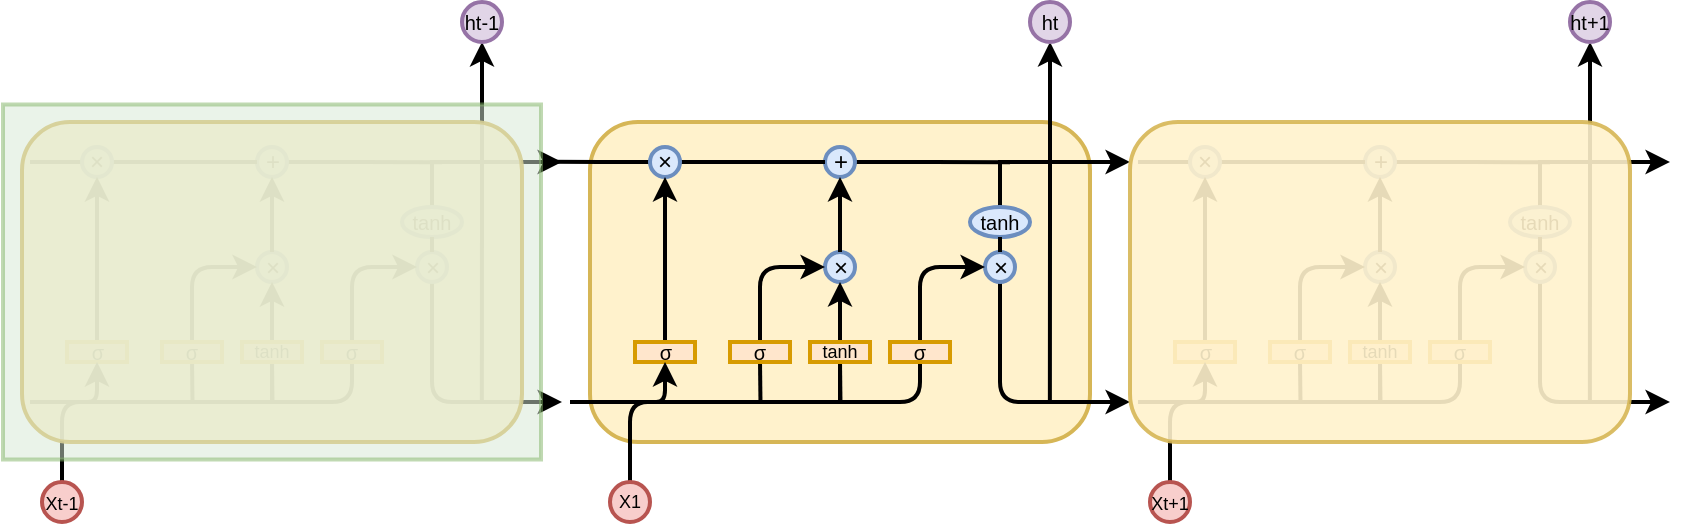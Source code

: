 <mxfile version="23.1.5" type="github">
  <diagram name="第 1 页" id="0RrbG-zLoAFsq46aj-qX">
    <mxGraphModel dx="788" dy="578" grid="1" gridSize="10" guides="1" tooltips="1" connect="1" arrows="1" fold="1" page="1" pageScale="1" pageWidth="1169" pageHeight="826" math="0" shadow="0">
      <root>
        <mxCell id="0" />
        <mxCell id="1" parent="0" />
        <mxCell id="LjYqNugDr9bcPcMIpJbj-66" value="" style="group;fontSize=7;strokeWidth=2;" vertex="1" connectable="0" parent="1">
          <mxGeometry x="490" y="230" width="250" height="260" as="geometry" />
        </mxCell>
        <mxCell id="LjYqNugDr9bcPcMIpJbj-67" value="" style="rounded=1;whiteSpace=wrap;html=1;fillColor=#fff2cc;strokeColor=#d6b656;strokeWidth=2;" vertex="1" parent="LjYqNugDr9bcPcMIpJbj-66">
          <mxGeometry y="60" width="250" height="160" as="geometry" />
        </mxCell>
        <mxCell id="LjYqNugDr9bcPcMIpJbj-68" value="×" style="ellipse;whiteSpace=wrap;html=1;aspect=fixed;fillColor=#dae8fc;strokeColor=#6c8ebf;strokeWidth=2;" vertex="1" parent="LjYqNugDr9bcPcMIpJbj-66">
          <mxGeometry x="117.5" y="125" width="15" height="15" as="geometry" />
        </mxCell>
        <mxCell id="LjYqNugDr9bcPcMIpJbj-69" style="edgeStyle=orthogonalEdgeStyle;rounded=0;orthogonalLoop=1;jettySize=auto;html=1;exitX=1;exitY=0.5;exitDx=0;exitDy=0;endArrow=none;endFill=0;strokeWidth=2;" edge="1" parent="LjYqNugDr9bcPcMIpJbj-66" source="LjYqNugDr9bcPcMIpJbj-70">
          <mxGeometry relative="1" as="geometry">
            <mxPoint x="210" y="80.176" as="targetPoint" />
          </mxGeometry>
        </mxCell>
        <mxCell id="LjYqNugDr9bcPcMIpJbj-70" value="+" style="ellipse;whiteSpace=wrap;html=1;aspect=fixed;fillColor=#dae8fc;strokeColor=#6c8ebf;strokeWidth=2;" vertex="1" parent="LjYqNugDr9bcPcMIpJbj-66">
          <mxGeometry x="117.5" y="72.5" width="15" height="15" as="geometry" />
        </mxCell>
        <mxCell id="LjYqNugDr9bcPcMIpJbj-71" style="edgeStyle=orthogonalEdgeStyle;rounded=0;orthogonalLoop=1;jettySize=auto;html=1;exitX=0.5;exitY=0;exitDx=0;exitDy=0;entryX=0.5;entryY=1;entryDx=0;entryDy=0;strokeWidth=2;" edge="1" parent="LjYqNugDr9bcPcMIpJbj-66" source="LjYqNugDr9bcPcMIpJbj-68" target="LjYqNugDr9bcPcMIpJbj-70">
          <mxGeometry relative="1" as="geometry" />
        </mxCell>
        <mxCell id="LjYqNugDr9bcPcMIpJbj-72" style="edgeStyle=orthogonalEdgeStyle;rounded=0;orthogonalLoop=1;jettySize=auto;html=1;exitX=1;exitY=0.5;exitDx=0;exitDy=0;entryX=0;entryY=0.5;entryDx=0;entryDy=0;endArrow=none;endFill=0;strokeWidth=2;" edge="1" parent="LjYqNugDr9bcPcMIpJbj-66" source="LjYqNugDr9bcPcMIpJbj-73" target="LjYqNugDr9bcPcMIpJbj-70">
          <mxGeometry relative="1" as="geometry" />
        </mxCell>
        <mxCell id="LjYqNugDr9bcPcMIpJbj-96" style="edgeStyle=orthogonalEdgeStyle;rounded=0;orthogonalLoop=1;jettySize=auto;html=1;exitX=0;exitY=0.5;exitDx=0;exitDy=0;endArrow=none;endFill=0;strokeWidth=2;" edge="1" parent="LjYqNugDr9bcPcMIpJbj-66" source="LjYqNugDr9bcPcMIpJbj-73">
          <mxGeometry relative="1" as="geometry">
            <mxPoint x="-20" y="79.818" as="targetPoint" />
          </mxGeometry>
        </mxCell>
        <mxCell id="LjYqNugDr9bcPcMIpJbj-73" value="×" style="ellipse;whiteSpace=wrap;html=1;aspect=fixed;fillColor=#dae8fc;strokeColor=#6c8ebf;strokeWidth=2;" vertex="1" parent="LjYqNugDr9bcPcMIpJbj-66">
          <mxGeometry x="30" y="72.5" width="15" height="15" as="geometry" />
        </mxCell>
        <mxCell id="LjYqNugDr9bcPcMIpJbj-74" style="edgeStyle=orthogonalEdgeStyle;rounded=1;orthogonalLoop=1;jettySize=auto;html=1;exitX=0.5;exitY=1;exitDx=0;exitDy=0;curved=0;strokeWidth=2;" edge="1" parent="LjYqNugDr9bcPcMIpJbj-66" source="LjYqNugDr9bcPcMIpJbj-75">
          <mxGeometry relative="1" as="geometry">
            <mxPoint x="270" y="200" as="targetPoint" />
            <Array as="points">
              <mxPoint x="205" y="200" />
            </Array>
          </mxGeometry>
        </mxCell>
        <mxCell id="LjYqNugDr9bcPcMIpJbj-75" value="×" style="ellipse;whiteSpace=wrap;html=1;aspect=fixed;fillColor=#dae8fc;strokeColor=#6c8ebf;strokeWidth=2;" vertex="1" parent="LjYqNugDr9bcPcMIpJbj-66">
          <mxGeometry x="197.5" y="125" width="15" height="15" as="geometry" />
        </mxCell>
        <mxCell id="LjYqNugDr9bcPcMIpJbj-76" style="edgeStyle=orthogonalEdgeStyle;rounded=0;orthogonalLoop=1;jettySize=auto;html=1;exitX=0.5;exitY=0;exitDx=0;exitDy=0;strokeWidth=2;" edge="1" parent="LjYqNugDr9bcPcMIpJbj-66" source="LjYqNugDr9bcPcMIpJbj-77">
          <mxGeometry relative="1" as="geometry">
            <mxPoint x="270" y="80" as="targetPoint" />
            <Array as="points">
              <mxPoint x="205" y="80" />
            </Array>
          </mxGeometry>
        </mxCell>
        <mxCell id="LjYqNugDr9bcPcMIpJbj-77" value="tanh" style="ellipse;whiteSpace=wrap;html=1;fontSize=10;fillColor=#dae8fc;strokeColor=#6c8ebf;strokeWidth=2;" vertex="1" parent="LjYqNugDr9bcPcMIpJbj-66">
          <mxGeometry x="190" y="102.5" width="30" height="15" as="geometry" />
        </mxCell>
        <mxCell id="LjYqNugDr9bcPcMIpJbj-78" style="edgeStyle=orthogonalEdgeStyle;rounded=0;orthogonalLoop=1;jettySize=auto;html=1;exitX=0.5;exitY=0;exitDx=0;exitDy=0;entryX=0.5;entryY=1;entryDx=0;entryDy=0;endArrow=none;endFill=0;strokeWidth=2;" edge="1" parent="LjYqNugDr9bcPcMIpJbj-66" source="LjYqNugDr9bcPcMIpJbj-75" target="LjYqNugDr9bcPcMIpJbj-77">
          <mxGeometry relative="1" as="geometry" />
        </mxCell>
        <mxCell id="LjYqNugDr9bcPcMIpJbj-79" style="edgeStyle=orthogonalEdgeStyle;rounded=0;orthogonalLoop=1;jettySize=auto;html=1;exitX=0.5;exitY=0;exitDx=0;exitDy=0;entryX=0.5;entryY=1;entryDx=0;entryDy=0;strokeWidth=2;" edge="1" parent="LjYqNugDr9bcPcMIpJbj-66" source="LjYqNugDr9bcPcMIpJbj-80" target="LjYqNugDr9bcPcMIpJbj-73">
          <mxGeometry relative="1" as="geometry" />
        </mxCell>
        <mxCell id="LjYqNugDr9bcPcMIpJbj-80" value="σ" style="rounded=0;whiteSpace=wrap;html=1;fontSize=10;fillColor=#ffe6cc;strokeColor=#d79b00;strokeWidth=2;" vertex="1" parent="LjYqNugDr9bcPcMIpJbj-66">
          <mxGeometry x="22.5" y="170" width="30" height="10" as="geometry" />
        </mxCell>
        <mxCell id="LjYqNugDr9bcPcMIpJbj-81" style="edgeStyle=orthogonalEdgeStyle;rounded=0;orthogonalLoop=1;jettySize=auto;html=1;exitX=0.5;exitY=0;exitDx=0;exitDy=0;entryX=0.5;entryY=1;entryDx=0;entryDy=0;strokeWidth=2;" edge="1" parent="LjYqNugDr9bcPcMIpJbj-66" source="LjYqNugDr9bcPcMIpJbj-84" target="LjYqNugDr9bcPcMIpJbj-68">
          <mxGeometry relative="1" as="geometry" />
        </mxCell>
        <mxCell id="LjYqNugDr9bcPcMIpJbj-82" style="edgeStyle=orthogonalEdgeStyle;rounded=0;orthogonalLoop=1;jettySize=auto;html=1;exitX=0.5;exitY=1;exitDx=0;exitDy=0;endArrow=none;endFill=0;strokeWidth=2;" edge="1" parent="LjYqNugDr9bcPcMIpJbj-66" source="LjYqNugDr9bcPcMIpJbj-84">
          <mxGeometry relative="1" as="geometry">
            <mxPoint x="125.235" y="200" as="targetPoint" />
          </mxGeometry>
        </mxCell>
        <mxCell id="LjYqNugDr9bcPcMIpJbj-83" style="edgeStyle=orthogonalEdgeStyle;rounded=0;orthogonalLoop=1;jettySize=auto;html=1;exitX=0.5;exitY=1;exitDx=0;exitDy=0;endArrow=none;endFill=0;strokeWidth=2;" edge="1" parent="LjYqNugDr9bcPcMIpJbj-66" source="LjYqNugDr9bcPcMIpJbj-84">
          <mxGeometry relative="1" as="geometry">
            <mxPoint x="-10" y="200" as="targetPoint" />
            <Array as="points">
              <mxPoint x="125" y="200" />
            </Array>
          </mxGeometry>
        </mxCell>
        <mxCell id="LjYqNugDr9bcPcMIpJbj-84" value="tanh" style="rounded=0;whiteSpace=wrap;html=1;fontSize=9;fillColor=#ffe6cc;strokeColor=#d79b00;strokeWidth=2;" vertex="1" parent="LjYqNugDr9bcPcMIpJbj-66">
          <mxGeometry x="110" y="170" width="30" height="10" as="geometry" />
        </mxCell>
        <mxCell id="LjYqNugDr9bcPcMIpJbj-85" style="edgeStyle=orthogonalEdgeStyle;rounded=1;orthogonalLoop=1;jettySize=auto;html=1;exitX=0.5;exitY=0;exitDx=0;exitDy=0;entryX=0;entryY=0.5;entryDx=0;entryDy=0;curved=0;strokeWidth=2;" edge="1" parent="LjYqNugDr9bcPcMIpJbj-66" source="LjYqNugDr9bcPcMIpJbj-87" target="LjYqNugDr9bcPcMIpJbj-68">
          <mxGeometry relative="1" as="geometry" />
        </mxCell>
        <mxCell id="LjYqNugDr9bcPcMIpJbj-86" style="edgeStyle=orthogonalEdgeStyle;rounded=0;orthogonalLoop=1;jettySize=auto;html=1;exitX=0.5;exitY=1;exitDx=0;exitDy=0;endArrow=none;endFill=0;strokeWidth=2;" edge="1" parent="LjYqNugDr9bcPcMIpJbj-66" source="LjYqNugDr9bcPcMIpJbj-87">
          <mxGeometry relative="1" as="geometry">
            <mxPoint x="85.235" y="200" as="targetPoint" />
          </mxGeometry>
        </mxCell>
        <mxCell id="LjYqNugDr9bcPcMIpJbj-87" value="σ" style="rounded=0;whiteSpace=wrap;html=1;fontSize=10;fillColor=#ffe6cc;strokeColor=#d79b00;strokeWidth=2;" vertex="1" parent="LjYqNugDr9bcPcMIpJbj-66">
          <mxGeometry x="70" y="170" width="30" height="10" as="geometry" />
        </mxCell>
        <mxCell id="LjYqNugDr9bcPcMIpJbj-88" style="edgeStyle=orthogonalEdgeStyle;rounded=1;orthogonalLoop=1;jettySize=auto;html=1;exitX=0.5;exitY=0;exitDx=0;exitDy=0;entryX=0;entryY=0.5;entryDx=0;entryDy=0;curved=0;strokeWidth=2;" edge="1" parent="LjYqNugDr9bcPcMIpJbj-66" source="LjYqNugDr9bcPcMIpJbj-90" target="LjYqNugDr9bcPcMIpJbj-75">
          <mxGeometry relative="1" as="geometry" />
        </mxCell>
        <mxCell id="LjYqNugDr9bcPcMIpJbj-89" style="edgeStyle=orthogonalEdgeStyle;rounded=1;orthogonalLoop=1;jettySize=auto;html=1;exitX=0.5;exitY=1;exitDx=0;exitDy=0;curved=0;endArrow=none;endFill=0;strokeWidth=2;" edge="1" parent="LjYqNugDr9bcPcMIpJbj-66" source="LjYqNugDr9bcPcMIpJbj-90">
          <mxGeometry relative="1" as="geometry">
            <mxPoint x="90" y="200" as="targetPoint" />
            <Array as="points">
              <mxPoint x="165" y="200" />
            </Array>
          </mxGeometry>
        </mxCell>
        <mxCell id="LjYqNugDr9bcPcMIpJbj-90" value="σ" style="rounded=0;whiteSpace=wrap;html=1;fontSize=10;fillColor=#ffe6cc;strokeColor=#d79b00;strokeWidth=2;" vertex="1" parent="LjYqNugDr9bcPcMIpJbj-66">
          <mxGeometry x="150" y="170" width="30" height="10" as="geometry" />
        </mxCell>
        <mxCell id="LjYqNugDr9bcPcMIpJbj-91" style="edgeStyle=orthogonalEdgeStyle;rounded=1;orthogonalLoop=1;jettySize=auto;html=1;exitX=0.5;exitY=0;exitDx=0;exitDy=0;entryX=0.5;entryY=1;entryDx=0;entryDy=0;curved=0;strokeWidth=2;" edge="1" parent="LjYqNugDr9bcPcMIpJbj-66" source="LjYqNugDr9bcPcMIpJbj-92" target="LjYqNugDr9bcPcMIpJbj-80">
          <mxGeometry relative="1" as="geometry">
            <Array as="points">
              <mxPoint x="20" y="200" />
              <mxPoint x="38" y="200" />
            </Array>
          </mxGeometry>
        </mxCell>
        <mxCell id="LjYqNugDr9bcPcMIpJbj-92" value="X1" style="ellipse;whiteSpace=wrap;html=1;aspect=fixed;fontSize=9;fillColor=#f8cecc;strokeColor=#b85450;strokeWidth=2;" vertex="1" parent="LjYqNugDr9bcPcMIpJbj-66">
          <mxGeometry x="10" y="240" width="20" height="20" as="geometry" />
        </mxCell>
        <mxCell id="LjYqNugDr9bcPcMIpJbj-93" style="edgeStyle=orthogonalEdgeStyle;rounded=0;orthogonalLoop=1;jettySize=auto;html=1;exitX=0.5;exitY=1;exitDx=0;exitDy=0;endArrow=none;endFill=0;startArrow=classic;startFill=1;strokeWidth=2;" edge="1" parent="LjYqNugDr9bcPcMIpJbj-66" source="LjYqNugDr9bcPcMIpJbj-94">
          <mxGeometry relative="1" as="geometry">
            <mxPoint x="229.941" y="200" as="targetPoint" />
          </mxGeometry>
        </mxCell>
        <mxCell id="LjYqNugDr9bcPcMIpJbj-94" value="ht" style="ellipse;whiteSpace=wrap;html=1;aspect=fixed;fontSize=10;fillColor=#e1d5e7;strokeColor=#9673a6;strokeWidth=2;" vertex="1" parent="LjYqNugDr9bcPcMIpJbj-66">
          <mxGeometry x="220" width="20" height="20" as="geometry" />
        </mxCell>
        <mxCell id="LjYqNugDr9bcPcMIpJbj-65" value="" style="group;strokeWidth=2;" vertex="1" connectable="0" parent="1">
          <mxGeometry x="206" y="230" width="265" height="260" as="geometry" />
        </mxCell>
        <mxCell id="LjYqNugDr9bcPcMIpJbj-8" value="×" style="ellipse;whiteSpace=wrap;html=1;aspect=fixed;fillColor=#dae8fc;strokeColor=#6c8ebf;strokeWidth=2;" vertex="1" parent="LjYqNugDr9bcPcMIpJbj-65">
          <mxGeometry x="117.5" y="125" width="15" height="15" as="geometry" />
        </mxCell>
        <mxCell id="LjYqNugDr9bcPcMIpJbj-44" style="edgeStyle=orthogonalEdgeStyle;rounded=0;orthogonalLoop=1;jettySize=auto;html=1;exitX=1;exitY=0.5;exitDx=0;exitDy=0;endArrow=none;endFill=0;strokeWidth=2;" edge="1" parent="LjYqNugDr9bcPcMIpJbj-65" source="LjYqNugDr9bcPcMIpJbj-9">
          <mxGeometry relative="1" as="geometry">
            <mxPoint x="210" y="80.176" as="targetPoint" />
          </mxGeometry>
        </mxCell>
        <mxCell id="LjYqNugDr9bcPcMIpJbj-9" value="+" style="ellipse;whiteSpace=wrap;html=1;aspect=fixed;fillColor=#dae8fc;strokeColor=#6c8ebf;strokeWidth=2;" vertex="1" parent="LjYqNugDr9bcPcMIpJbj-65">
          <mxGeometry x="117.5" y="72.5" width="15" height="15" as="geometry" />
        </mxCell>
        <mxCell id="LjYqNugDr9bcPcMIpJbj-33" style="edgeStyle=orthogonalEdgeStyle;rounded=0;orthogonalLoop=1;jettySize=auto;html=1;exitX=0.5;exitY=0;exitDx=0;exitDy=0;entryX=0.5;entryY=1;entryDx=0;entryDy=0;strokeWidth=2;" edge="1" parent="LjYqNugDr9bcPcMIpJbj-65" source="LjYqNugDr9bcPcMIpJbj-8" target="LjYqNugDr9bcPcMIpJbj-9">
          <mxGeometry relative="1" as="geometry" />
        </mxCell>
        <mxCell id="LjYqNugDr9bcPcMIpJbj-28" style="edgeStyle=orthogonalEdgeStyle;rounded=0;orthogonalLoop=1;jettySize=auto;html=1;exitX=1;exitY=0.5;exitDx=0;exitDy=0;entryX=0;entryY=0.5;entryDx=0;entryDy=0;endArrow=none;endFill=0;strokeWidth=2;" edge="1" parent="LjYqNugDr9bcPcMIpJbj-65" source="LjYqNugDr9bcPcMIpJbj-10" target="LjYqNugDr9bcPcMIpJbj-9">
          <mxGeometry relative="1" as="geometry" />
        </mxCell>
        <mxCell id="LjYqNugDr9bcPcMIpJbj-97" style="edgeStyle=orthogonalEdgeStyle;rounded=0;orthogonalLoop=1;jettySize=auto;html=1;exitX=0;exitY=0.5;exitDx=0;exitDy=0;endArrow=none;endFill=0;strokeWidth=2;" edge="1" parent="LjYqNugDr9bcPcMIpJbj-65" source="LjYqNugDr9bcPcMIpJbj-10">
          <mxGeometry relative="1" as="geometry">
            <mxPoint x="4" y="80" as="targetPoint" />
          </mxGeometry>
        </mxCell>
        <mxCell id="LjYqNugDr9bcPcMIpJbj-10" value="×" style="ellipse;whiteSpace=wrap;html=1;aspect=fixed;fillColor=#dae8fc;strokeColor=#6c8ebf;strokeWidth=2;" vertex="1" parent="LjYqNugDr9bcPcMIpJbj-65">
          <mxGeometry x="30" y="72.5" width="15" height="15" as="geometry" />
        </mxCell>
        <mxCell id="LjYqNugDr9bcPcMIpJbj-60" style="edgeStyle=orthogonalEdgeStyle;rounded=1;orthogonalLoop=1;jettySize=auto;html=1;exitX=0.5;exitY=1;exitDx=0;exitDy=0;curved=0;strokeWidth=2;" edge="1" parent="LjYqNugDr9bcPcMIpJbj-65" source="LjYqNugDr9bcPcMIpJbj-12">
          <mxGeometry relative="1" as="geometry">
            <mxPoint x="270" y="200" as="targetPoint" />
            <Array as="points">
              <mxPoint x="205" y="200" />
            </Array>
          </mxGeometry>
        </mxCell>
        <mxCell id="LjYqNugDr9bcPcMIpJbj-12" value="×" style="ellipse;whiteSpace=wrap;html=1;aspect=fixed;fillColor=#dae8fc;strokeColor=#6c8ebf;strokeWidth=2;" vertex="1" parent="LjYqNugDr9bcPcMIpJbj-65">
          <mxGeometry x="197.5" y="125" width="15" height="15" as="geometry" />
        </mxCell>
        <mxCell id="LjYqNugDr9bcPcMIpJbj-43" style="edgeStyle=orthogonalEdgeStyle;rounded=0;orthogonalLoop=1;jettySize=auto;html=1;exitX=0.5;exitY=0;exitDx=0;exitDy=0;strokeWidth=2;" edge="1" parent="LjYqNugDr9bcPcMIpJbj-65" source="LjYqNugDr9bcPcMIpJbj-15">
          <mxGeometry relative="1" as="geometry">
            <mxPoint x="270" y="80" as="targetPoint" />
            <Array as="points">
              <mxPoint x="205" y="80" />
            </Array>
          </mxGeometry>
        </mxCell>
        <mxCell id="LjYqNugDr9bcPcMIpJbj-15" value="tanh" style="ellipse;whiteSpace=wrap;html=1;fontSize=10;fillColor=#dae8fc;strokeColor=#6c8ebf;strokeWidth=2;" vertex="1" parent="LjYqNugDr9bcPcMIpJbj-65">
          <mxGeometry x="190" y="102.5" width="30" height="15" as="geometry" />
        </mxCell>
        <mxCell id="LjYqNugDr9bcPcMIpJbj-45" style="edgeStyle=orthogonalEdgeStyle;rounded=0;orthogonalLoop=1;jettySize=auto;html=1;exitX=0.5;exitY=0;exitDx=0;exitDy=0;entryX=0.5;entryY=1;entryDx=0;entryDy=0;endArrow=none;endFill=0;strokeWidth=2;" edge="1" parent="LjYqNugDr9bcPcMIpJbj-65" source="LjYqNugDr9bcPcMIpJbj-12" target="LjYqNugDr9bcPcMIpJbj-15">
          <mxGeometry relative="1" as="geometry" />
        </mxCell>
        <mxCell id="LjYqNugDr9bcPcMIpJbj-31" style="edgeStyle=orthogonalEdgeStyle;rounded=0;orthogonalLoop=1;jettySize=auto;html=1;exitX=0.5;exitY=0;exitDx=0;exitDy=0;entryX=0.5;entryY=1;entryDx=0;entryDy=0;strokeWidth=2;" edge="1" parent="LjYqNugDr9bcPcMIpJbj-65" source="LjYqNugDr9bcPcMIpJbj-17" target="LjYqNugDr9bcPcMIpJbj-10">
          <mxGeometry relative="1" as="geometry" />
        </mxCell>
        <mxCell id="LjYqNugDr9bcPcMIpJbj-17" value="σ" style="rounded=0;whiteSpace=wrap;html=1;fontSize=10;fillColor=#ffe6cc;strokeColor=#d79b00;strokeWidth=2;" vertex="1" parent="LjYqNugDr9bcPcMIpJbj-65">
          <mxGeometry x="22.5" y="170" width="30" height="10" as="geometry" />
        </mxCell>
        <mxCell id="LjYqNugDr9bcPcMIpJbj-34" style="edgeStyle=orthogonalEdgeStyle;rounded=0;orthogonalLoop=1;jettySize=auto;html=1;exitX=0.5;exitY=0;exitDx=0;exitDy=0;entryX=0.5;entryY=1;entryDx=0;entryDy=0;strokeWidth=2;" edge="1" parent="LjYqNugDr9bcPcMIpJbj-65" source="LjYqNugDr9bcPcMIpJbj-18" target="LjYqNugDr9bcPcMIpJbj-8">
          <mxGeometry relative="1" as="geometry" />
        </mxCell>
        <mxCell id="LjYqNugDr9bcPcMIpJbj-56" style="edgeStyle=orthogonalEdgeStyle;rounded=0;orthogonalLoop=1;jettySize=auto;html=1;exitX=0.5;exitY=1;exitDx=0;exitDy=0;endArrow=none;endFill=0;strokeWidth=2;" edge="1" parent="LjYqNugDr9bcPcMIpJbj-65" source="LjYqNugDr9bcPcMIpJbj-18">
          <mxGeometry relative="1" as="geometry">
            <mxPoint x="125.235" y="200" as="targetPoint" />
          </mxGeometry>
        </mxCell>
        <mxCell id="LjYqNugDr9bcPcMIpJbj-59" style="edgeStyle=orthogonalEdgeStyle;rounded=0;orthogonalLoop=1;jettySize=auto;html=1;exitX=0.5;exitY=1;exitDx=0;exitDy=0;endArrow=none;endFill=0;strokeWidth=2;" edge="1" parent="LjYqNugDr9bcPcMIpJbj-65" source="LjYqNugDr9bcPcMIpJbj-18">
          <mxGeometry relative="1" as="geometry">
            <mxPoint x="4" y="200" as="targetPoint" />
            <Array as="points">
              <mxPoint x="125" y="200" />
            </Array>
          </mxGeometry>
        </mxCell>
        <mxCell id="LjYqNugDr9bcPcMIpJbj-18" value="tanh" style="rounded=0;whiteSpace=wrap;html=1;fontSize=9;fillColor=#ffe6cc;strokeColor=#d79b00;strokeWidth=2;" vertex="1" parent="LjYqNugDr9bcPcMIpJbj-65">
          <mxGeometry x="110" y="170" width="30" height="10" as="geometry" />
        </mxCell>
        <mxCell id="LjYqNugDr9bcPcMIpJbj-32" style="edgeStyle=orthogonalEdgeStyle;rounded=1;orthogonalLoop=1;jettySize=auto;html=1;exitX=0.5;exitY=0;exitDx=0;exitDy=0;entryX=0;entryY=0.5;entryDx=0;entryDy=0;curved=0;strokeWidth=2;" edge="1" parent="LjYqNugDr9bcPcMIpJbj-65" source="LjYqNugDr9bcPcMIpJbj-19" target="LjYqNugDr9bcPcMIpJbj-8">
          <mxGeometry relative="1" as="geometry" />
        </mxCell>
        <mxCell id="LjYqNugDr9bcPcMIpJbj-54" style="edgeStyle=orthogonalEdgeStyle;rounded=0;orthogonalLoop=1;jettySize=auto;html=1;exitX=0.5;exitY=1;exitDx=0;exitDy=0;endArrow=none;endFill=0;strokeWidth=2;" edge="1" parent="LjYqNugDr9bcPcMIpJbj-65" source="LjYqNugDr9bcPcMIpJbj-19">
          <mxGeometry relative="1" as="geometry">
            <mxPoint x="85.235" y="200" as="targetPoint" />
          </mxGeometry>
        </mxCell>
        <mxCell id="LjYqNugDr9bcPcMIpJbj-19" value="σ" style="rounded=0;whiteSpace=wrap;html=1;fontSize=10;fillColor=#ffe6cc;strokeColor=#d79b00;strokeWidth=2;" vertex="1" parent="LjYqNugDr9bcPcMIpJbj-65">
          <mxGeometry x="70" y="170" width="30" height="10" as="geometry" />
        </mxCell>
        <mxCell id="LjYqNugDr9bcPcMIpJbj-35" style="edgeStyle=orthogonalEdgeStyle;rounded=1;orthogonalLoop=1;jettySize=auto;html=1;exitX=0.5;exitY=0;exitDx=0;exitDy=0;entryX=0;entryY=0.5;entryDx=0;entryDy=0;curved=0;strokeWidth=2;" edge="1" parent="LjYqNugDr9bcPcMIpJbj-65" source="LjYqNugDr9bcPcMIpJbj-23" target="LjYqNugDr9bcPcMIpJbj-12">
          <mxGeometry relative="1" as="geometry" />
        </mxCell>
        <mxCell id="LjYqNugDr9bcPcMIpJbj-58" style="edgeStyle=orthogonalEdgeStyle;rounded=1;orthogonalLoop=1;jettySize=auto;html=1;exitX=0.5;exitY=1;exitDx=0;exitDy=0;curved=0;endArrow=none;endFill=0;strokeWidth=2;" edge="1" parent="LjYqNugDr9bcPcMIpJbj-65" source="LjYqNugDr9bcPcMIpJbj-23">
          <mxGeometry relative="1" as="geometry">
            <mxPoint x="90" y="200" as="targetPoint" />
            <Array as="points">
              <mxPoint x="165" y="200" />
            </Array>
          </mxGeometry>
        </mxCell>
        <mxCell id="LjYqNugDr9bcPcMIpJbj-23" value="σ" style="rounded=0;whiteSpace=wrap;html=1;fontSize=10;fillColor=#ffe6cc;strokeColor=#d79b00;strokeWidth=2;" vertex="1" parent="LjYqNugDr9bcPcMIpJbj-65">
          <mxGeometry x="150" y="170" width="30" height="10" as="geometry" />
        </mxCell>
        <mxCell id="LjYqNugDr9bcPcMIpJbj-51" style="edgeStyle=orthogonalEdgeStyle;rounded=1;orthogonalLoop=1;jettySize=auto;html=1;exitX=0.5;exitY=0;exitDx=0;exitDy=0;entryX=0.5;entryY=1;entryDx=0;entryDy=0;curved=0;strokeWidth=2;" edge="1" parent="LjYqNugDr9bcPcMIpJbj-65" source="LjYqNugDr9bcPcMIpJbj-50" target="LjYqNugDr9bcPcMIpJbj-17">
          <mxGeometry relative="1" as="geometry">
            <Array as="points">
              <mxPoint x="20" y="200" />
              <mxPoint x="38" y="200" />
            </Array>
          </mxGeometry>
        </mxCell>
        <mxCell id="LjYqNugDr9bcPcMIpJbj-50" value="&lt;font style=&quot;font-size: 9px;&quot;&gt;Xt-1&lt;/font&gt;" style="ellipse;whiteSpace=wrap;html=1;aspect=fixed;fontSize=10;fillColor=#f8cecc;strokeColor=#b85450;strokeWidth=2;" vertex="1" parent="LjYqNugDr9bcPcMIpJbj-65">
          <mxGeometry x="10" y="240" width="20" height="20" as="geometry" />
        </mxCell>
        <mxCell id="LjYqNugDr9bcPcMIpJbj-64" style="edgeStyle=orthogonalEdgeStyle;rounded=0;orthogonalLoop=1;jettySize=auto;html=1;exitX=0.5;exitY=1;exitDx=0;exitDy=0;endArrow=none;endFill=0;startArrow=classic;startFill=1;strokeWidth=2;" edge="1" parent="LjYqNugDr9bcPcMIpJbj-65" source="LjYqNugDr9bcPcMIpJbj-63">
          <mxGeometry relative="1" as="geometry">
            <mxPoint x="229.941" y="200" as="targetPoint" />
          </mxGeometry>
        </mxCell>
        <mxCell id="LjYqNugDr9bcPcMIpJbj-63" value="ht-1" style="ellipse;whiteSpace=wrap;html=1;aspect=fixed;fontSize=10;fillColor=#e1d5e7;strokeColor=#9673a6;strokeWidth=2;" vertex="1" parent="LjYqNugDr9bcPcMIpJbj-65">
          <mxGeometry x="220" width="20" height="20" as="geometry" />
        </mxCell>
        <mxCell id="LjYqNugDr9bcPcMIpJbj-5" value="" style="rounded=1;whiteSpace=wrap;html=1;fillColor=#fff2cc;strokeColor=#d6b656;opacity=90;strokeWidth=2;" vertex="1" parent="LjYqNugDr9bcPcMIpJbj-65">
          <mxGeometry y="60" width="250" height="160" as="geometry" />
        </mxCell>
        <mxCell id="LjYqNugDr9bcPcMIpJbj-99" value="" style="rounded=0;whiteSpace=wrap;html=1;fillColor=#d5e8d4;strokeColor=#82b366;fillStyle=solid;opacity=50;strokeWidth=2;" vertex="1" parent="LjYqNugDr9bcPcMIpJbj-65">
          <mxGeometry x="-9.5" y="51.25" width="269" height="177.5" as="geometry" />
        </mxCell>
        <mxCell id="LjYqNugDr9bcPcMIpJbj-102" value="" style="group;strokeWidth=2;" vertex="1" connectable="0" parent="1">
          <mxGeometry x="760" y="230" width="265" height="260" as="geometry" />
        </mxCell>
        <mxCell id="LjYqNugDr9bcPcMIpJbj-103" value="×" style="ellipse;whiteSpace=wrap;html=1;aspect=fixed;fillColor=#dae8fc;strokeColor=#6c8ebf;strokeWidth=2;" vertex="1" parent="LjYqNugDr9bcPcMIpJbj-102">
          <mxGeometry x="117.5" y="125" width="15" height="15" as="geometry" />
        </mxCell>
        <mxCell id="LjYqNugDr9bcPcMIpJbj-104" style="edgeStyle=orthogonalEdgeStyle;rounded=0;orthogonalLoop=1;jettySize=auto;html=1;exitX=1;exitY=0.5;exitDx=0;exitDy=0;endArrow=none;endFill=0;strokeWidth=2;" edge="1" parent="LjYqNugDr9bcPcMIpJbj-102" source="LjYqNugDr9bcPcMIpJbj-105">
          <mxGeometry relative="1" as="geometry">
            <mxPoint x="210" y="80.176" as="targetPoint" />
          </mxGeometry>
        </mxCell>
        <mxCell id="LjYqNugDr9bcPcMIpJbj-105" value="+" style="ellipse;whiteSpace=wrap;html=1;aspect=fixed;fillColor=#dae8fc;strokeColor=#6c8ebf;strokeWidth=2;" vertex="1" parent="LjYqNugDr9bcPcMIpJbj-102">
          <mxGeometry x="117.5" y="72.5" width="15" height="15" as="geometry" />
        </mxCell>
        <mxCell id="LjYqNugDr9bcPcMIpJbj-106" style="edgeStyle=orthogonalEdgeStyle;rounded=0;orthogonalLoop=1;jettySize=auto;html=1;exitX=0.5;exitY=0;exitDx=0;exitDy=0;entryX=0.5;entryY=1;entryDx=0;entryDy=0;strokeWidth=2;" edge="1" parent="LjYqNugDr9bcPcMIpJbj-102" source="LjYqNugDr9bcPcMIpJbj-103" target="LjYqNugDr9bcPcMIpJbj-105">
          <mxGeometry relative="1" as="geometry" />
        </mxCell>
        <mxCell id="LjYqNugDr9bcPcMIpJbj-107" style="edgeStyle=orthogonalEdgeStyle;rounded=0;orthogonalLoop=1;jettySize=auto;html=1;exitX=1;exitY=0.5;exitDx=0;exitDy=0;entryX=0;entryY=0.5;entryDx=0;entryDy=0;endArrow=none;endFill=0;strokeWidth=2;" edge="1" parent="LjYqNugDr9bcPcMIpJbj-102" source="LjYqNugDr9bcPcMIpJbj-109" target="LjYqNugDr9bcPcMIpJbj-105">
          <mxGeometry relative="1" as="geometry" />
        </mxCell>
        <mxCell id="LjYqNugDr9bcPcMIpJbj-108" style="edgeStyle=orthogonalEdgeStyle;rounded=0;orthogonalLoop=1;jettySize=auto;html=1;exitX=0;exitY=0.5;exitDx=0;exitDy=0;endArrow=none;endFill=0;strokeWidth=2;" edge="1" parent="LjYqNugDr9bcPcMIpJbj-102" source="LjYqNugDr9bcPcMIpJbj-109">
          <mxGeometry relative="1" as="geometry">
            <mxPoint x="4" y="80" as="targetPoint" />
          </mxGeometry>
        </mxCell>
        <mxCell id="LjYqNugDr9bcPcMIpJbj-109" value="×" style="ellipse;whiteSpace=wrap;html=1;aspect=fixed;fillColor=#dae8fc;strokeColor=#6c8ebf;strokeWidth=2;" vertex="1" parent="LjYqNugDr9bcPcMIpJbj-102">
          <mxGeometry x="30" y="72.5" width="15" height="15" as="geometry" />
        </mxCell>
        <mxCell id="LjYqNugDr9bcPcMIpJbj-110" style="edgeStyle=orthogonalEdgeStyle;rounded=1;orthogonalLoop=1;jettySize=auto;html=1;exitX=0.5;exitY=1;exitDx=0;exitDy=0;curved=0;strokeWidth=2;" edge="1" parent="LjYqNugDr9bcPcMIpJbj-102" source="LjYqNugDr9bcPcMIpJbj-111">
          <mxGeometry relative="1" as="geometry">
            <mxPoint x="270" y="200" as="targetPoint" />
            <Array as="points">
              <mxPoint x="205" y="200" />
            </Array>
          </mxGeometry>
        </mxCell>
        <mxCell id="LjYqNugDr9bcPcMIpJbj-111" value="×" style="ellipse;whiteSpace=wrap;html=1;aspect=fixed;fillColor=#dae8fc;strokeColor=#6c8ebf;strokeWidth=2;" vertex="1" parent="LjYqNugDr9bcPcMIpJbj-102">
          <mxGeometry x="197.5" y="125" width="15" height="15" as="geometry" />
        </mxCell>
        <mxCell id="LjYqNugDr9bcPcMIpJbj-112" style="edgeStyle=orthogonalEdgeStyle;rounded=0;orthogonalLoop=1;jettySize=auto;html=1;exitX=0.5;exitY=0;exitDx=0;exitDy=0;strokeWidth=2;" edge="1" parent="LjYqNugDr9bcPcMIpJbj-102" source="LjYqNugDr9bcPcMIpJbj-113">
          <mxGeometry relative="1" as="geometry">
            <mxPoint x="270" y="80" as="targetPoint" />
            <Array as="points">
              <mxPoint x="205" y="80" />
            </Array>
          </mxGeometry>
        </mxCell>
        <mxCell id="LjYqNugDr9bcPcMIpJbj-113" value="tanh" style="ellipse;whiteSpace=wrap;html=1;fontSize=10;fillColor=#dae8fc;strokeColor=#6c8ebf;strokeWidth=2;" vertex="1" parent="LjYqNugDr9bcPcMIpJbj-102">
          <mxGeometry x="190" y="102.5" width="30" height="15" as="geometry" />
        </mxCell>
        <mxCell id="LjYqNugDr9bcPcMIpJbj-114" style="edgeStyle=orthogonalEdgeStyle;rounded=0;orthogonalLoop=1;jettySize=auto;html=1;exitX=0.5;exitY=0;exitDx=0;exitDy=0;entryX=0.5;entryY=1;entryDx=0;entryDy=0;endArrow=none;endFill=0;strokeWidth=2;" edge="1" parent="LjYqNugDr9bcPcMIpJbj-102" source="LjYqNugDr9bcPcMIpJbj-111" target="LjYqNugDr9bcPcMIpJbj-113">
          <mxGeometry relative="1" as="geometry" />
        </mxCell>
        <mxCell id="LjYqNugDr9bcPcMIpJbj-115" style="edgeStyle=orthogonalEdgeStyle;rounded=0;orthogonalLoop=1;jettySize=auto;html=1;exitX=0.5;exitY=0;exitDx=0;exitDy=0;entryX=0.5;entryY=1;entryDx=0;entryDy=0;strokeWidth=2;" edge="1" parent="LjYqNugDr9bcPcMIpJbj-102" source="LjYqNugDr9bcPcMIpJbj-116" target="LjYqNugDr9bcPcMIpJbj-109">
          <mxGeometry relative="1" as="geometry" />
        </mxCell>
        <mxCell id="LjYqNugDr9bcPcMIpJbj-116" value="σ" style="rounded=0;whiteSpace=wrap;html=1;fontSize=10;fillColor=#ffe6cc;strokeColor=#d79b00;strokeWidth=2;" vertex="1" parent="LjYqNugDr9bcPcMIpJbj-102">
          <mxGeometry x="22.5" y="170" width="30" height="10" as="geometry" />
        </mxCell>
        <mxCell id="LjYqNugDr9bcPcMIpJbj-117" style="edgeStyle=orthogonalEdgeStyle;rounded=0;orthogonalLoop=1;jettySize=auto;html=1;exitX=0.5;exitY=0;exitDx=0;exitDy=0;entryX=0.5;entryY=1;entryDx=0;entryDy=0;strokeWidth=2;" edge="1" parent="LjYqNugDr9bcPcMIpJbj-102" source="LjYqNugDr9bcPcMIpJbj-120" target="LjYqNugDr9bcPcMIpJbj-103">
          <mxGeometry relative="1" as="geometry" />
        </mxCell>
        <mxCell id="LjYqNugDr9bcPcMIpJbj-118" style="edgeStyle=orthogonalEdgeStyle;rounded=0;orthogonalLoop=1;jettySize=auto;html=1;exitX=0.5;exitY=1;exitDx=0;exitDy=0;endArrow=none;endFill=0;strokeWidth=2;" edge="1" parent="LjYqNugDr9bcPcMIpJbj-102" source="LjYqNugDr9bcPcMIpJbj-120">
          <mxGeometry relative="1" as="geometry">
            <mxPoint x="125.235" y="200" as="targetPoint" />
          </mxGeometry>
        </mxCell>
        <mxCell id="LjYqNugDr9bcPcMIpJbj-119" style="edgeStyle=orthogonalEdgeStyle;rounded=0;orthogonalLoop=1;jettySize=auto;html=1;exitX=0.5;exitY=1;exitDx=0;exitDy=0;endArrow=none;endFill=0;strokeWidth=2;" edge="1" parent="LjYqNugDr9bcPcMIpJbj-102" source="LjYqNugDr9bcPcMIpJbj-120">
          <mxGeometry relative="1" as="geometry">
            <mxPoint x="4" y="200" as="targetPoint" />
            <Array as="points">
              <mxPoint x="125" y="200" />
            </Array>
          </mxGeometry>
        </mxCell>
        <mxCell id="LjYqNugDr9bcPcMIpJbj-120" value="tanh" style="rounded=0;whiteSpace=wrap;html=1;fontSize=9;fillColor=#ffe6cc;strokeColor=#d79b00;strokeWidth=2;" vertex="1" parent="LjYqNugDr9bcPcMIpJbj-102">
          <mxGeometry x="110" y="170" width="30" height="10" as="geometry" />
        </mxCell>
        <mxCell id="LjYqNugDr9bcPcMIpJbj-121" style="edgeStyle=orthogonalEdgeStyle;rounded=1;orthogonalLoop=1;jettySize=auto;html=1;exitX=0.5;exitY=0;exitDx=0;exitDy=0;entryX=0;entryY=0.5;entryDx=0;entryDy=0;curved=0;strokeWidth=2;" edge="1" parent="LjYqNugDr9bcPcMIpJbj-102" source="LjYqNugDr9bcPcMIpJbj-123" target="LjYqNugDr9bcPcMIpJbj-103">
          <mxGeometry relative="1" as="geometry" />
        </mxCell>
        <mxCell id="LjYqNugDr9bcPcMIpJbj-122" style="edgeStyle=orthogonalEdgeStyle;rounded=0;orthogonalLoop=1;jettySize=auto;html=1;exitX=0.5;exitY=1;exitDx=0;exitDy=0;endArrow=none;endFill=0;strokeWidth=2;" edge="1" parent="LjYqNugDr9bcPcMIpJbj-102" source="LjYqNugDr9bcPcMIpJbj-123">
          <mxGeometry relative="1" as="geometry">
            <mxPoint x="85.235" y="200" as="targetPoint" />
          </mxGeometry>
        </mxCell>
        <mxCell id="LjYqNugDr9bcPcMIpJbj-123" value="σ" style="rounded=0;whiteSpace=wrap;html=1;fontSize=10;fillColor=#ffe6cc;strokeColor=#d79b00;strokeWidth=2;" vertex="1" parent="LjYqNugDr9bcPcMIpJbj-102">
          <mxGeometry x="70" y="170" width="30" height="10" as="geometry" />
        </mxCell>
        <mxCell id="LjYqNugDr9bcPcMIpJbj-124" style="edgeStyle=orthogonalEdgeStyle;rounded=1;orthogonalLoop=1;jettySize=auto;html=1;exitX=0.5;exitY=0;exitDx=0;exitDy=0;entryX=0;entryY=0.5;entryDx=0;entryDy=0;curved=0;strokeWidth=2;" edge="1" parent="LjYqNugDr9bcPcMIpJbj-102" source="LjYqNugDr9bcPcMIpJbj-126" target="LjYqNugDr9bcPcMIpJbj-111">
          <mxGeometry relative="1" as="geometry" />
        </mxCell>
        <mxCell id="LjYqNugDr9bcPcMIpJbj-125" style="edgeStyle=orthogonalEdgeStyle;rounded=1;orthogonalLoop=1;jettySize=auto;html=1;exitX=0.5;exitY=1;exitDx=0;exitDy=0;curved=0;endArrow=none;endFill=0;strokeWidth=2;" edge="1" parent="LjYqNugDr9bcPcMIpJbj-102" source="LjYqNugDr9bcPcMIpJbj-126">
          <mxGeometry relative="1" as="geometry">
            <mxPoint x="90" y="200" as="targetPoint" />
            <Array as="points">
              <mxPoint x="165" y="200" />
            </Array>
          </mxGeometry>
        </mxCell>
        <mxCell id="LjYqNugDr9bcPcMIpJbj-126" value="σ" style="rounded=0;whiteSpace=wrap;html=1;fontSize=10;fillColor=#ffe6cc;strokeColor=#d79b00;strokeWidth=2;" vertex="1" parent="LjYqNugDr9bcPcMIpJbj-102">
          <mxGeometry x="150" y="170" width="30" height="10" as="geometry" />
        </mxCell>
        <mxCell id="LjYqNugDr9bcPcMIpJbj-127" style="edgeStyle=orthogonalEdgeStyle;rounded=1;orthogonalLoop=1;jettySize=auto;html=1;exitX=0.5;exitY=0;exitDx=0;exitDy=0;entryX=0.5;entryY=1;entryDx=0;entryDy=0;curved=0;strokeWidth=2;" edge="1" parent="LjYqNugDr9bcPcMIpJbj-102" source="LjYqNugDr9bcPcMIpJbj-128" target="LjYqNugDr9bcPcMIpJbj-116">
          <mxGeometry relative="1" as="geometry">
            <Array as="points">
              <mxPoint x="20" y="200" />
              <mxPoint x="38" y="200" />
            </Array>
          </mxGeometry>
        </mxCell>
        <mxCell id="LjYqNugDr9bcPcMIpJbj-128" value="&lt;font style=&quot;font-size: 9px;&quot;&gt;Xt+1&lt;/font&gt;" style="ellipse;whiteSpace=wrap;html=1;aspect=fixed;fontSize=10;fillColor=#f8cecc;strokeColor=#b85450;strokeWidth=2;" vertex="1" parent="LjYqNugDr9bcPcMIpJbj-102">
          <mxGeometry x="10" y="240" width="20" height="20" as="geometry" />
        </mxCell>
        <mxCell id="LjYqNugDr9bcPcMIpJbj-129" style="edgeStyle=orthogonalEdgeStyle;rounded=0;orthogonalLoop=1;jettySize=auto;html=1;exitX=0.5;exitY=1;exitDx=0;exitDy=0;endArrow=none;endFill=0;startArrow=classic;startFill=1;strokeWidth=2;" edge="1" parent="LjYqNugDr9bcPcMIpJbj-102" source="LjYqNugDr9bcPcMIpJbj-130">
          <mxGeometry relative="1" as="geometry">
            <mxPoint x="229.941" y="200" as="targetPoint" />
          </mxGeometry>
        </mxCell>
        <mxCell id="LjYqNugDr9bcPcMIpJbj-130" value="ht+1" style="ellipse;whiteSpace=wrap;html=1;aspect=fixed;fontSize=10;fillColor=#e1d5e7;strokeColor=#9673a6;strokeWidth=2;" vertex="1" parent="LjYqNugDr9bcPcMIpJbj-102">
          <mxGeometry x="220" width="20" height="20" as="geometry" />
        </mxCell>
        <mxCell id="LjYqNugDr9bcPcMIpJbj-131" value="" style="rounded=1;whiteSpace=wrap;html=1;fillColor=#fff2cc;strokeColor=#d6b656;opacity=90;strokeWidth=2;" vertex="1" parent="LjYqNugDr9bcPcMIpJbj-102">
          <mxGeometry y="60" width="250" height="160" as="geometry" />
        </mxCell>
      </root>
    </mxGraphModel>
  </diagram>
</mxfile>
